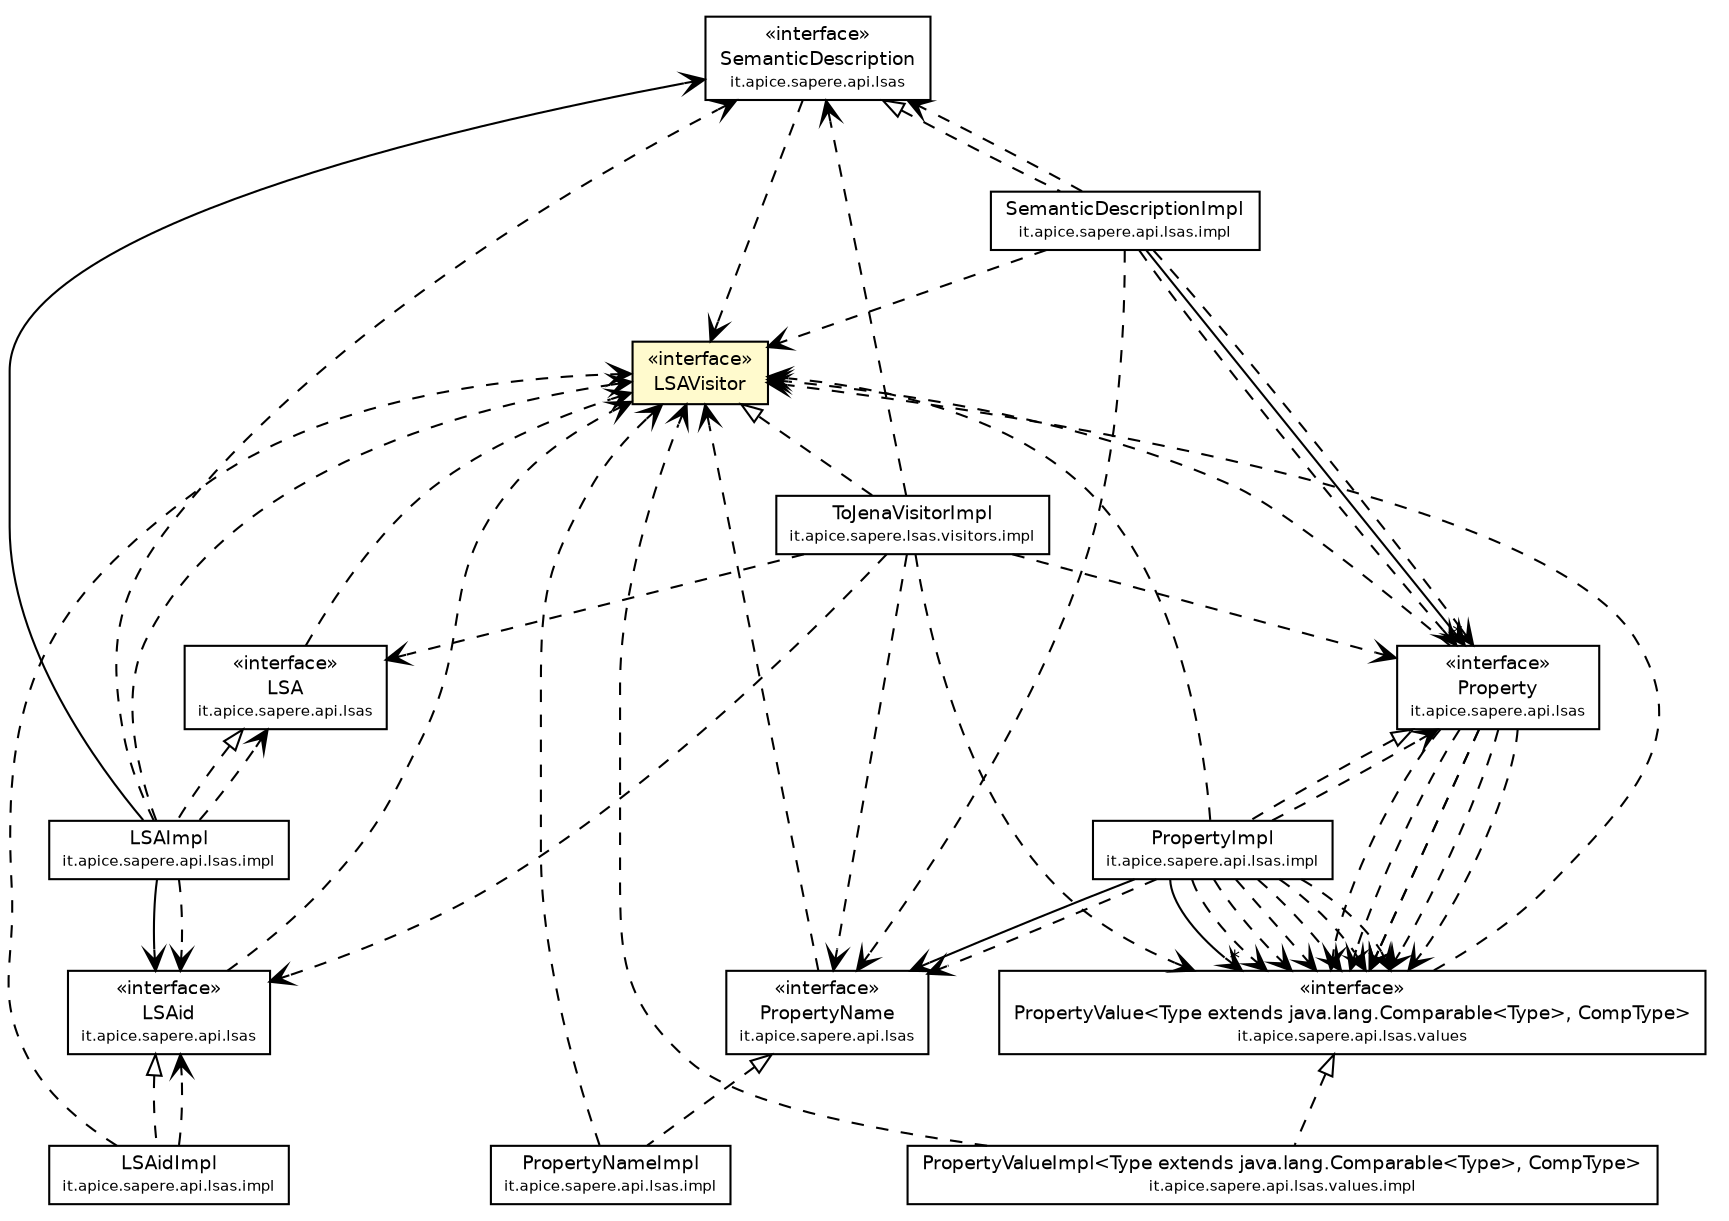 #!/usr/local/bin/dot
#
# Class diagram 
# Generated by UmlGraph version 4.4 (http://www.spinellis.gr/sw/umlgraph)
#

digraph G {
	edge [fontname="Helvetica",fontsize=10,labelfontname="Helvetica",labelfontsize=10];
	node [fontname="Helvetica",fontsize=10,shape=plaintext];
	// it.apice.sapere.api.lsas.SemanticDescription
	c32328 [label=<<table border="0" cellborder="1" cellspacing="0" cellpadding="2" port="p" href="../SemanticDescription.html">
		<tr><td><table border="0" cellspacing="0" cellpadding="1">
			<tr><td> &laquo;interface&raquo; </td></tr>
			<tr><td> SemanticDescription </td></tr>
			<tr><td><font point-size="7.0"> it.apice.sapere.api.lsas </font></td></tr>
		</table></td></tr>
		</table>>, fontname="Helvetica", fontcolor="black", fontsize=9.0];
	// it.apice.sapere.api.lsas.PropertyName
	c32329 [label=<<table border="0" cellborder="1" cellspacing="0" cellpadding="2" port="p" href="../PropertyName.html">
		<tr><td><table border="0" cellspacing="0" cellpadding="1">
			<tr><td> &laquo;interface&raquo; </td></tr>
			<tr><td> PropertyName </td></tr>
			<tr><td><font point-size="7.0"> it.apice.sapere.api.lsas </font></td></tr>
		</table></td></tr>
		</table>>, fontname="Helvetica", fontcolor="black", fontsize=9.0];
	// it.apice.sapere.api.lsas.Property
	c32330 [label=<<table border="0" cellborder="1" cellspacing="0" cellpadding="2" port="p" href="../Property.html">
		<tr><td><table border="0" cellspacing="0" cellpadding="1">
			<tr><td> &laquo;interface&raquo; </td></tr>
			<tr><td> Property </td></tr>
			<tr><td><font point-size="7.0"> it.apice.sapere.api.lsas </font></td></tr>
		</table></td></tr>
		</table>>, fontname="Helvetica", fontcolor="black", fontsize=9.0];
	// it.apice.sapere.api.lsas.LSAid
	c32331 [label=<<table border="0" cellborder="1" cellspacing="0" cellpadding="2" port="p" href="../LSAid.html">
		<tr><td><table border="0" cellspacing="0" cellpadding="1">
			<tr><td> &laquo;interface&raquo; </td></tr>
			<tr><td> LSAid </td></tr>
			<tr><td><font point-size="7.0"> it.apice.sapere.api.lsas </font></td></tr>
		</table></td></tr>
		</table>>, fontname="Helvetica", fontcolor="black", fontsize=9.0];
	// it.apice.sapere.api.lsas.LSA
	c32332 [label=<<table border="0" cellborder="1" cellspacing="0" cellpadding="2" port="p" href="../LSA.html">
		<tr><td><table border="0" cellspacing="0" cellpadding="1">
			<tr><td> &laquo;interface&raquo; </td></tr>
			<tr><td> LSA </td></tr>
			<tr><td><font point-size="7.0"> it.apice.sapere.api.lsas </font></td></tr>
		</table></td></tr>
		</table>>, fontname="Helvetica", fontcolor="black", fontsize=9.0];
	// it.apice.sapere.api.lsas.values.PropertyValue<Type extends java.lang.Comparable<Type>, CompType>
	c32344 [label=<<table border="0" cellborder="1" cellspacing="0" cellpadding="2" port="p" href="../values/PropertyValue.html">
		<tr><td><table border="0" cellspacing="0" cellpadding="1">
			<tr><td> &laquo;interface&raquo; </td></tr>
			<tr><td> PropertyValue&lt;Type extends java.lang.Comparable&lt;Type&gt;, CompType&gt; </td></tr>
			<tr><td><font point-size="7.0"> it.apice.sapere.api.lsas.values </font></td></tr>
		</table></td></tr>
		</table>>, fontname="Helvetica", fontcolor="black", fontsize=9.0];
	// it.apice.sapere.api.lsas.visitor.LSAVisitor
	c32353 [label=<<table border="0" cellborder="1" cellspacing="0" cellpadding="2" port="p" bgcolor="lemonChiffon" href="./LSAVisitor.html">
		<tr><td><table border="0" cellspacing="0" cellpadding="1">
			<tr><td> &laquo;interface&raquo; </td></tr>
			<tr><td> LSAVisitor </td></tr>
		</table></td></tr>
		</table>>, fontname="Helvetica", fontcolor="black", fontsize=9.0];
	// it.apice.sapere.api.lsas.impl.SemanticDescriptionImpl
	c32416 [label=<<table border="0" cellborder="1" cellspacing="0" cellpadding="2" port="p" href="../impl/SemanticDescriptionImpl.html">
		<tr><td><table border="0" cellspacing="0" cellpadding="1">
			<tr><td> SemanticDescriptionImpl </td></tr>
			<tr><td><font point-size="7.0"> it.apice.sapere.api.lsas.impl </font></td></tr>
		</table></td></tr>
		</table>>, fontname="Helvetica", fontcolor="black", fontsize=9.0];
	// it.apice.sapere.api.lsas.impl.PropertyNameImpl
	c32417 [label=<<table border="0" cellborder="1" cellspacing="0" cellpadding="2" port="p" href="../impl/PropertyNameImpl.html">
		<tr><td><table border="0" cellspacing="0" cellpadding="1">
			<tr><td> PropertyNameImpl </td></tr>
			<tr><td><font point-size="7.0"> it.apice.sapere.api.lsas.impl </font></td></tr>
		</table></td></tr>
		</table>>, fontname="Helvetica", fontcolor="black", fontsize=9.0];
	// it.apice.sapere.api.lsas.impl.PropertyImpl
	c32418 [label=<<table border="0" cellborder="1" cellspacing="0" cellpadding="2" port="p" href="../impl/PropertyImpl.html">
		<tr><td><table border="0" cellspacing="0" cellpadding="1">
			<tr><td> PropertyImpl </td></tr>
			<tr><td><font point-size="7.0"> it.apice.sapere.api.lsas.impl </font></td></tr>
		</table></td></tr>
		</table>>, fontname="Helvetica", fontcolor="black", fontsize=9.0];
	// it.apice.sapere.api.lsas.impl.LSAImpl
	c32419 [label=<<table border="0" cellborder="1" cellspacing="0" cellpadding="2" port="p" href="../impl/LSAImpl.html">
		<tr><td><table border="0" cellspacing="0" cellpadding="1">
			<tr><td> LSAImpl </td></tr>
			<tr><td><font point-size="7.0"> it.apice.sapere.api.lsas.impl </font></td></tr>
		</table></td></tr>
		</table>>, fontname="Helvetica", fontcolor="black", fontsize=9.0];
	// it.apice.sapere.api.lsas.impl.LSAidImpl
	c32420 [label=<<table border="0" cellborder="1" cellspacing="0" cellpadding="2" port="p" href="../impl/LSAidImpl.html">
		<tr><td><table border="0" cellspacing="0" cellpadding="1">
			<tr><td> LSAidImpl </td></tr>
			<tr><td><font point-size="7.0"> it.apice.sapere.api.lsas.impl </font></td></tr>
		</table></td></tr>
		</table>>, fontname="Helvetica", fontcolor="black", fontsize=9.0];
	// it.apice.sapere.api.lsas.values.impl.PropertyValueImpl<Type extends java.lang.Comparable<Type>, CompType>
	c32423 [label=<<table border="0" cellborder="1" cellspacing="0" cellpadding="2" port="p" href="../values/impl/PropertyValueImpl.html">
		<tr><td><table border="0" cellspacing="0" cellpadding="1">
			<tr><td> PropertyValueImpl&lt;Type extends java.lang.Comparable&lt;Type&gt;, CompType&gt; </td></tr>
			<tr><td><font point-size="7.0"> it.apice.sapere.api.lsas.values.impl </font></td></tr>
		</table></td></tr>
		</table>>, fontname="Helvetica", fontcolor="black", fontsize=9.0];
	// it.apice.sapere.lsas.visitors.impl.ToJenaVisitorImpl
	c32444 [label=<<table border="0" cellborder="1" cellspacing="0" cellpadding="2" port="p" href="../../../lsas/visitors/impl/ToJenaVisitorImpl.html">
		<tr><td><table border="0" cellspacing="0" cellpadding="1">
			<tr><td> ToJenaVisitorImpl </td></tr>
			<tr><td><font point-size="7.0"> it.apice.sapere.lsas.visitors.impl </font></td></tr>
		</table></td></tr>
		</table>>, fontname="Helvetica", fontcolor="black", fontsize=9.0];
	//it.apice.sapere.api.lsas.impl.SemanticDescriptionImpl implements it.apice.sapere.api.lsas.SemanticDescription
	c32328:p -> c32416:p [dir=back,arrowtail=empty,style=dashed];
	//it.apice.sapere.api.lsas.impl.PropertyNameImpl implements it.apice.sapere.api.lsas.PropertyName
	c32329:p -> c32417:p [dir=back,arrowtail=empty,style=dashed];
	//it.apice.sapere.api.lsas.impl.PropertyImpl implements it.apice.sapere.api.lsas.Property
	c32330:p -> c32418:p [dir=back,arrowtail=empty,style=dashed];
	//it.apice.sapere.api.lsas.impl.LSAImpl implements it.apice.sapere.api.lsas.LSA
	c32332:p -> c32419:p [dir=back,arrowtail=empty,style=dashed];
	//it.apice.sapere.api.lsas.impl.LSAidImpl implements it.apice.sapere.api.lsas.LSAid
	c32331:p -> c32420:p [dir=back,arrowtail=empty,style=dashed];
	//it.apice.sapere.api.lsas.values.impl.PropertyValueImpl<Type extends java.lang.Comparable<Type>, CompType> implements it.apice.sapere.api.lsas.values.PropertyValue<Type extends java.lang.Comparable<Type>, CompType>
	c32344:p -> c32423:p [dir=back,arrowtail=empty,style=dashed];
	//it.apice.sapere.lsas.visitors.impl.ToJenaVisitorImpl implements it.apice.sapere.api.lsas.visitor.LSAVisitor
	c32353:p -> c32444:p [dir=back,arrowtail=empty,style=dashed];
	// it.apice.sapere.api.lsas.impl.SemanticDescriptionImpl NAVASSOC it.apice.sapere.api.lsas.Property
	c32416:p -> c32330:p [taillabel="", label="", headlabel="*", fontname="Helvetica", fontcolor="black", fontsize=10.0, color="black", arrowhead=open];
	// it.apice.sapere.api.lsas.impl.PropertyImpl NAVASSOC it.apice.sapere.api.lsas.PropertyName
	c32418:p -> c32329:p [taillabel="", label="", headlabel="", fontname="Helvetica", fontcolor="black", fontsize=10.0, color="black", arrowhead=open];
	// it.apice.sapere.api.lsas.impl.PropertyImpl NAVASSOC it.apice.sapere.api.lsas.values.PropertyValue<Type extends java.lang.Comparable<Type>, CompType>
	c32418:p -> c32344:p [taillabel="", label="", headlabel="*", fontname="Helvetica", fontcolor="black", fontsize=10.0, color="black", arrowhead=open];
	// it.apice.sapere.api.lsas.impl.LSAImpl NAVASSOC it.apice.sapere.api.lsas.LSAid
	c32419:p -> c32331:p [taillabel="", label="", headlabel="", fontname="Helvetica", fontcolor="black", fontsize=10.0, color="black", arrowhead=open];
	// it.apice.sapere.api.lsas.impl.LSAImpl NAVASSOC it.apice.sapere.api.lsas.SemanticDescription
	c32419:p -> c32328:p [taillabel="", label="", headlabel="", fontname="Helvetica", fontcolor="black", fontsize=10.0, color="black", arrowhead=open];
	// it.apice.sapere.api.lsas.SemanticDescription DEPEND it.apice.sapere.api.lsas.visitor.LSAVisitor
	c32328:p -> c32353:p [taillabel="", label="", headlabel="", fontname="Helvetica", fontcolor="black", fontsize=10.0, color="black", arrowhead=open, style=dashed];
	// it.apice.sapere.api.lsas.PropertyName DEPEND it.apice.sapere.api.lsas.visitor.LSAVisitor
	c32329:p -> c32353:p [taillabel="", label="", headlabel="", fontname="Helvetica", fontcolor="black", fontsize=10.0, color="black", arrowhead=open, style=dashed];
	// it.apice.sapere.api.lsas.Property DEPEND it.apice.sapere.api.lsas.values.PropertyValue<Type extends java.lang.Comparable<Type>, CompType>
	c32330:p -> c32344:p [taillabel="", label="", headlabel="", fontname="Helvetica", fontcolor="black", fontsize=10.0, color="black", arrowhead=open, style=dashed];
	// it.apice.sapere.api.lsas.Property DEPEND it.apice.sapere.api.lsas.values.PropertyValue<Type extends java.lang.Comparable<Type>, CompType>
	c32330:p -> c32344:p [taillabel="", label="", headlabel="", fontname="Helvetica", fontcolor="black", fontsize=10.0, color="black", arrowhead=open, style=dashed];
	// it.apice.sapere.api.lsas.Property DEPEND it.apice.sapere.api.lsas.values.PropertyValue<Type extends java.lang.Comparable<Type>, CompType>
	c32330:p -> c32344:p [taillabel="", label="", headlabel="", fontname="Helvetica", fontcolor="black", fontsize=10.0, color="black", arrowhead=open, style=dashed];
	// it.apice.sapere.api.lsas.Property DEPEND it.apice.sapere.api.lsas.visitor.LSAVisitor
	c32330:p -> c32353:p [taillabel="", label="", headlabel="", fontname="Helvetica", fontcolor="black", fontsize=10.0, color="black", arrowhead=open, style=dashed];
	// it.apice.sapere.api.lsas.Property DEPEND it.apice.sapere.api.lsas.values.PropertyValue<Type extends java.lang.Comparable<Type>, CompType>
	c32330:p -> c32344:p [taillabel="", label="", headlabel="", fontname="Helvetica", fontcolor="black", fontsize=10.0, color="black", arrowhead=open, style=dashed];
	// it.apice.sapere.api.lsas.Property DEPEND it.apice.sapere.api.lsas.values.PropertyValue<Type extends java.lang.Comparable<Type>, CompType>
	c32330:p -> c32344:p [taillabel="", label="", headlabel="", fontname="Helvetica", fontcolor="black", fontsize=10.0, color="black", arrowhead=open, style=dashed];
	// it.apice.sapere.api.lsas.Property DEPEND it.apice.sapere.api.lsas.values.PropertyValue<Type extends java.lang.Comparable<Type>, CompType>
	c32330:p -> c32344:p [taillabel="", label="", headlabel="", fontname="Helvetica", fontcolor="black", fontsize=10.0, color="black", arrowhead=open, style=dashed];
	// it.apice.sapere.api.lsas.LSAid DEPEND it.apice.sapere.api.lsas.visitor.LSAVisitor
	c32331:p -> c32353:p [taillabel="", label="", headlabel="", fontname="Helvetica", fontcolor="black", fontsize=10.0, color="black", arrowhead=open, style=dashed];
	// it.apice.sapere.api.lsas.LSA DEPEND it.apice.sapere.api.lsas.visitor.LSAVisitor
	c32332:p -> c32353:p [taillabel="", label="", headlabel="", fontname="Helvetica", fontcolor="black", fontsize=10.0, color="black", arrowhead=open, style=dashed];
	// it.apice.sapere.api.lsas.values.PropertyValue<Type extends java.lang.Comparable<Type>, CompType> DEPEND it.apice.sapere.api.lsas.visitor.LSAVisitor
	c32344:p -> c32353:p [taillabel="", label="", headlabel="", fontname="Helvetica", fontcolor="black", fontsize=10.0, color="black", arrowhead=open, style=dashed];
	// it.apice.sapere.api.lsas.impl.SemanticDescriptionImpl DEPEND it.apice.sapere.api.lsas.visitor.LSAVisitor
	c32416:p -> c32353:p [taillabel="", label="", headlabel="", fontname="Helvetica", fontcolor="black", fontsize=10.0, color="black", arrowhead=open, style=dashed];
	// it.apice.sapere.api.lsas.impl.SemanticDescriptionImpl DEPEND it.apice.sapere.api.lsas.Property
	c32416:p -> c32330:p [taillabel="", label="", headlabel="", fontname="Helvetica", fontcolor="black", fontsize=10.0, color="black", arrowhead=open, style=dashed];
	// it.apice.sapere.api.lsas.impl.SemanticDescriptionImpl DEPEND it.apice.sapere.api.lsas.Property
	c32416:p -> c32330:p [taillabel="", label="", headlabel="", fontname="Helvetica", fontcolor="black", fontsize=10.0, color="black", arrowhead=open, style=dashed];
	// it.apice.sapere.api.lsas.impl.SemanticDescriptionImpl DEPEND it.apice.sapere.api.lsas.SemanticDescription
	c32416:p -> c32328:p [taillabel="", label="", headlabel="", fontname="Helvetica", fontcolor="black", fontsize=10.0, color="black", arrowhead=open, style=dashed];
	// it.apice.sapere.api.lsas.impl.SemanticDescriptionImpl DEPEND it.apice.sapere.api.lsas.PropertyName
	c32416:p -> c32329:p [taillabel="", label="", headlabel="", fontname="Helvetica", fontcolor="black", fontsize=10.0, color="black", arrowhead=open, style=dashed];
	// it.apice.sapere.api.lsas.impl.PropertyNameImpl DEPEND it.apice.sapere.api.lsas.visitor.LSAVisitor
	c32417:p -> c32353:p [taillabel="", label="", headlabel="", fontname="Helvetica", fontcolor="black", fontsize=10.0, color="black", arrowhead=open, style=dashed];
	// it.apice.sapere.api.lsas.impl.PropertyImpl DEPEND it.apice.sapere.api.lsas.values.PropertyValue<Type extends java.lang.Comparable<Type>, CompType>
	c32418:p -> c32344:p [taillabel="", label="", headlabel="", fontname="Helvetica", fontcolor="black", fontsize=10.0, color="black", arrowhead=open, style=dashed];
	// it.apice.sapere.api.lsas.impl.PropertyImpl DEPEND it.apice.sapere.api.lsas.values.PropertyValue<Type extends java.lang.Comparable<Type>, CompType>
	c32418:p -> c32344:p [taillabel="", label="", headlabel="", fontname="Helvetica", fontcolor="black", fontsize=10.0, color="black", arrowhead=open, style=dashed];
	// it.apice.sapere.api.lsas.impl.PropertyImpl DEPEND it.apice.sapere.api.lsas.values.PropertyValue<Type extends java.lang.Comparable<Type>, CompType>
	c32418:p -> c32344:p [taillabel="", label="", headlabel="", fontname="Helvetica", fontcolor="black", fontsize=10.0, color="black", arrowhead=open, style=dashed];
	// it.apice.sapere.api.lsas.impl.PropertyImpl DEPEND it.apice.sapere.api.lsas.PropertyName
	c32418:p -> c32329:p [taillabel="", label="", headlabel="", fontname="Helvetica", fontcolor="black", fontsize=10.0, color="black", arrowhead=open, style=dashed];
	// it.apice.sapere.api.lsas.impl.PropertyImpl DEPEND it.apice.sapere.api.lsas.visitor.LSAVisitor
	c32418:p -> c32353:p [taillabel="", label="", headlabel="", fontname="Helvetica", fontcolor="black", fontsize=10.0, color="black", arrowhead=open, style=dashed];
	// it.apice.sapere.api.lsas.impl.PropertyImpl DEPEND it.apice.sapere.api.lsas.values.PropertyValue<Type extends java.lang.Comparable<Type>, CompType>
	c32418:p -> c32344:p [taillabel="", label="", headlabel="", fontname="Helvetica", fontcolor="black", fontsize=10.0, color="black", arrowhead=open, style=dashed];
	// it.apice.sapere.api.lsas.impl.PropertyImpl DEPEND it.apice.sapere.api.lsas.Property
	c32418:p -> c32330:p [taillabel="", label="", headlabel="", fontname="Helvetica", fontcolor="black", fontsize=10.0, color="black", arrowhead=open, style=dashed];
	// it.apice.sapere.api.lsas.impl.PropertyImpl DEPEND it.apice.sapere.api.lsas.values.PropertyValue<Type extends java.lang.Comparable<Type>, CompType>
	c32418:p -> c32344:p [taillabel="", label="", headlabel="", fontname="Helvetica", fontcolor="black", fontsize=10.0, color="black", arrowhead=open, style=dashed];
	// it.apice.sapere.api.lsas.impl.PropertyImpl DEPEND it.apice.sapere.api.lsas.values.PropertyValue<Type extends java.lang.Comparable<Type>, CompType>
	c32418:p -> c32344:p [taillabel="", label="", headlabel="", fontname="Helvetica", fontcolor="black", fontsize=10.0, color="black", arrowhead=open, style=dashed];
	// it.apice.sapere.api.lsas.impl.LSAImpl DEPEND it.apice.sapere.api.lsas.LSAid
	c32419:p -> c32331:p [taillabel="", label="", headlabel="", fontname="Helvetica", fontcolor="black", fontsize=10.0, color="black", arrowhead=open, style=dashed];
	// it.apice.sapere.api.lsas.impl.LSAImpl DEPEND it.apice.sapere.api.lsas.visitor.LSAVisitor
	c32419:p -> c32353:p [taillabel="", label="", headlabel="", fontname="Helvetica", fontcolor="black", fontsize=10.0, color="black", arrowhead=open, style=dashed];
	// it.apice.sapere.api.lsas.impl.LSAImpl DEPEND it.apice.sapere.api.lsas.LSA
	c32419:p -> c32332:p [taillabel="", label="", headlabel="", fontname="Helvetica", fontcolor="black", fontsize=10.0, color="black", arrowhead=open, style=dashed];
	// it.apice.sapere.api.lsas.impl.LSAImpl DEPEND it.apice.sapere.api.lsas.SemanticDescription
	c32419:p -> c32328:p [taillabel="", label="", headlabel="", fontname="Helvetica", fontcolor="black", fontsize=10.0, color="black", arrowhead=open, style=dashed];
	// it.apice.sapere.api.lsas.impl.LSAidImpl DEPEND it.apice.sapere.api.lsas.LSAid
	c32420:p -> c32331:p [taillabel="", label="", headlabel="", fontname="Helvetica", fontcolor="black", fontsize=10.0, color="black", arrowhead=open, style=dashed];
	// it.apice.sapere.api.lsas.impl.LSAidImpl DEPEND it.apice.sapere.api.lsas.visitor.LSAVisitor
	c32420:p -> c32353:p [taillabel="", label="", headlabel="", fontname="Helvetica", fontcolor="black", fontsize=10.0, color="black", arrowhead=open, style=dashed];
	// it.apice.sapere.api.lsas.values.impl.PropertyValueImpl<Type extends java.lang.Comparable<Type>, CompType> DEPEND it.apice.sapere.api.lsas.visitor.LSAVisitor
	c32423:p -> c32353:p [taillabel="", label="", headlabel="", fontname="Helvetica", fontcolor="black", fontsize=10.0, color="black", arrowhead=open, style=dashed];
	// it.apice.sapere.lsas.visitors.impl.ToJenaVisitorImpl DEPEND it.apice.sapere.api.lsas.values.PropertyValue<Type extends java.lang.Comparable<Type>, CompType>
	c32444:p -> c32344:p [taillabel="", label="", headlabel="", fontname="Helvetica", fontcolor="black", fontsize=10.0, color="black", arrowhead=open, style=dashed];
	// it.apice.sapere.lsas.visitors.impl.ToJenaVisitorImpl DEPEND it.apice.sapere.api.lsas.LSAid
	c32444:p -> c32331:p [taillabel="", label="", headlabel="", fontname="Helvetica", fontcolor="black", fontsize=10.0, color="black", arrowhead=open, style=dashed];
	// it.apice.sapere.lsas.visitors.impl.ToJenaVisitorImpl DEPEND it.apice.sapere.api.lsas.LSA
	c32444:p -> c32332:p [taillabel="", label="", headlabel="", fontname="Helvetica", fontcolor="black", fontsize=10.0, color="black", arrowhead=open, style=dashed];
	// it.apice.sapere.lsas.visitors.impl.ToJenaVisitorImpl DEPEND it.apice.sapere.api.lsas.SemanticDescription
	c32444:p -> c32328:p [taillabel="", label="", headlabel="", fontname="Helvetica", fontcolor="black", fontsize=10.0, color="black", arrowhead=open, style=dashed];
	// it.apice.sapere.lsas.visitors.impl.ToJenaVisitorImpl DEPEND it.apice.sapere.api.lsas.Property
	c32444:p -> c32330:p [taillabel="", label="", headlabel="", fontname="Helvetica", fontcolor="black", fontsize=10.0, color="black", arrowhead=open, style=dashed];
	// it.apice.sapere.lsas.visitors.impl.ToJenaVisitorImpl DEPEND it.apice.sapere.api.lsas.PropertyName
	c32444:p -> c32329:p [taillabel="", label="", headlabel="", fontname="Helvetica", fontcolor="black", fontsize=10.0, color="black", arrowhead=open, style=dashed];
}

